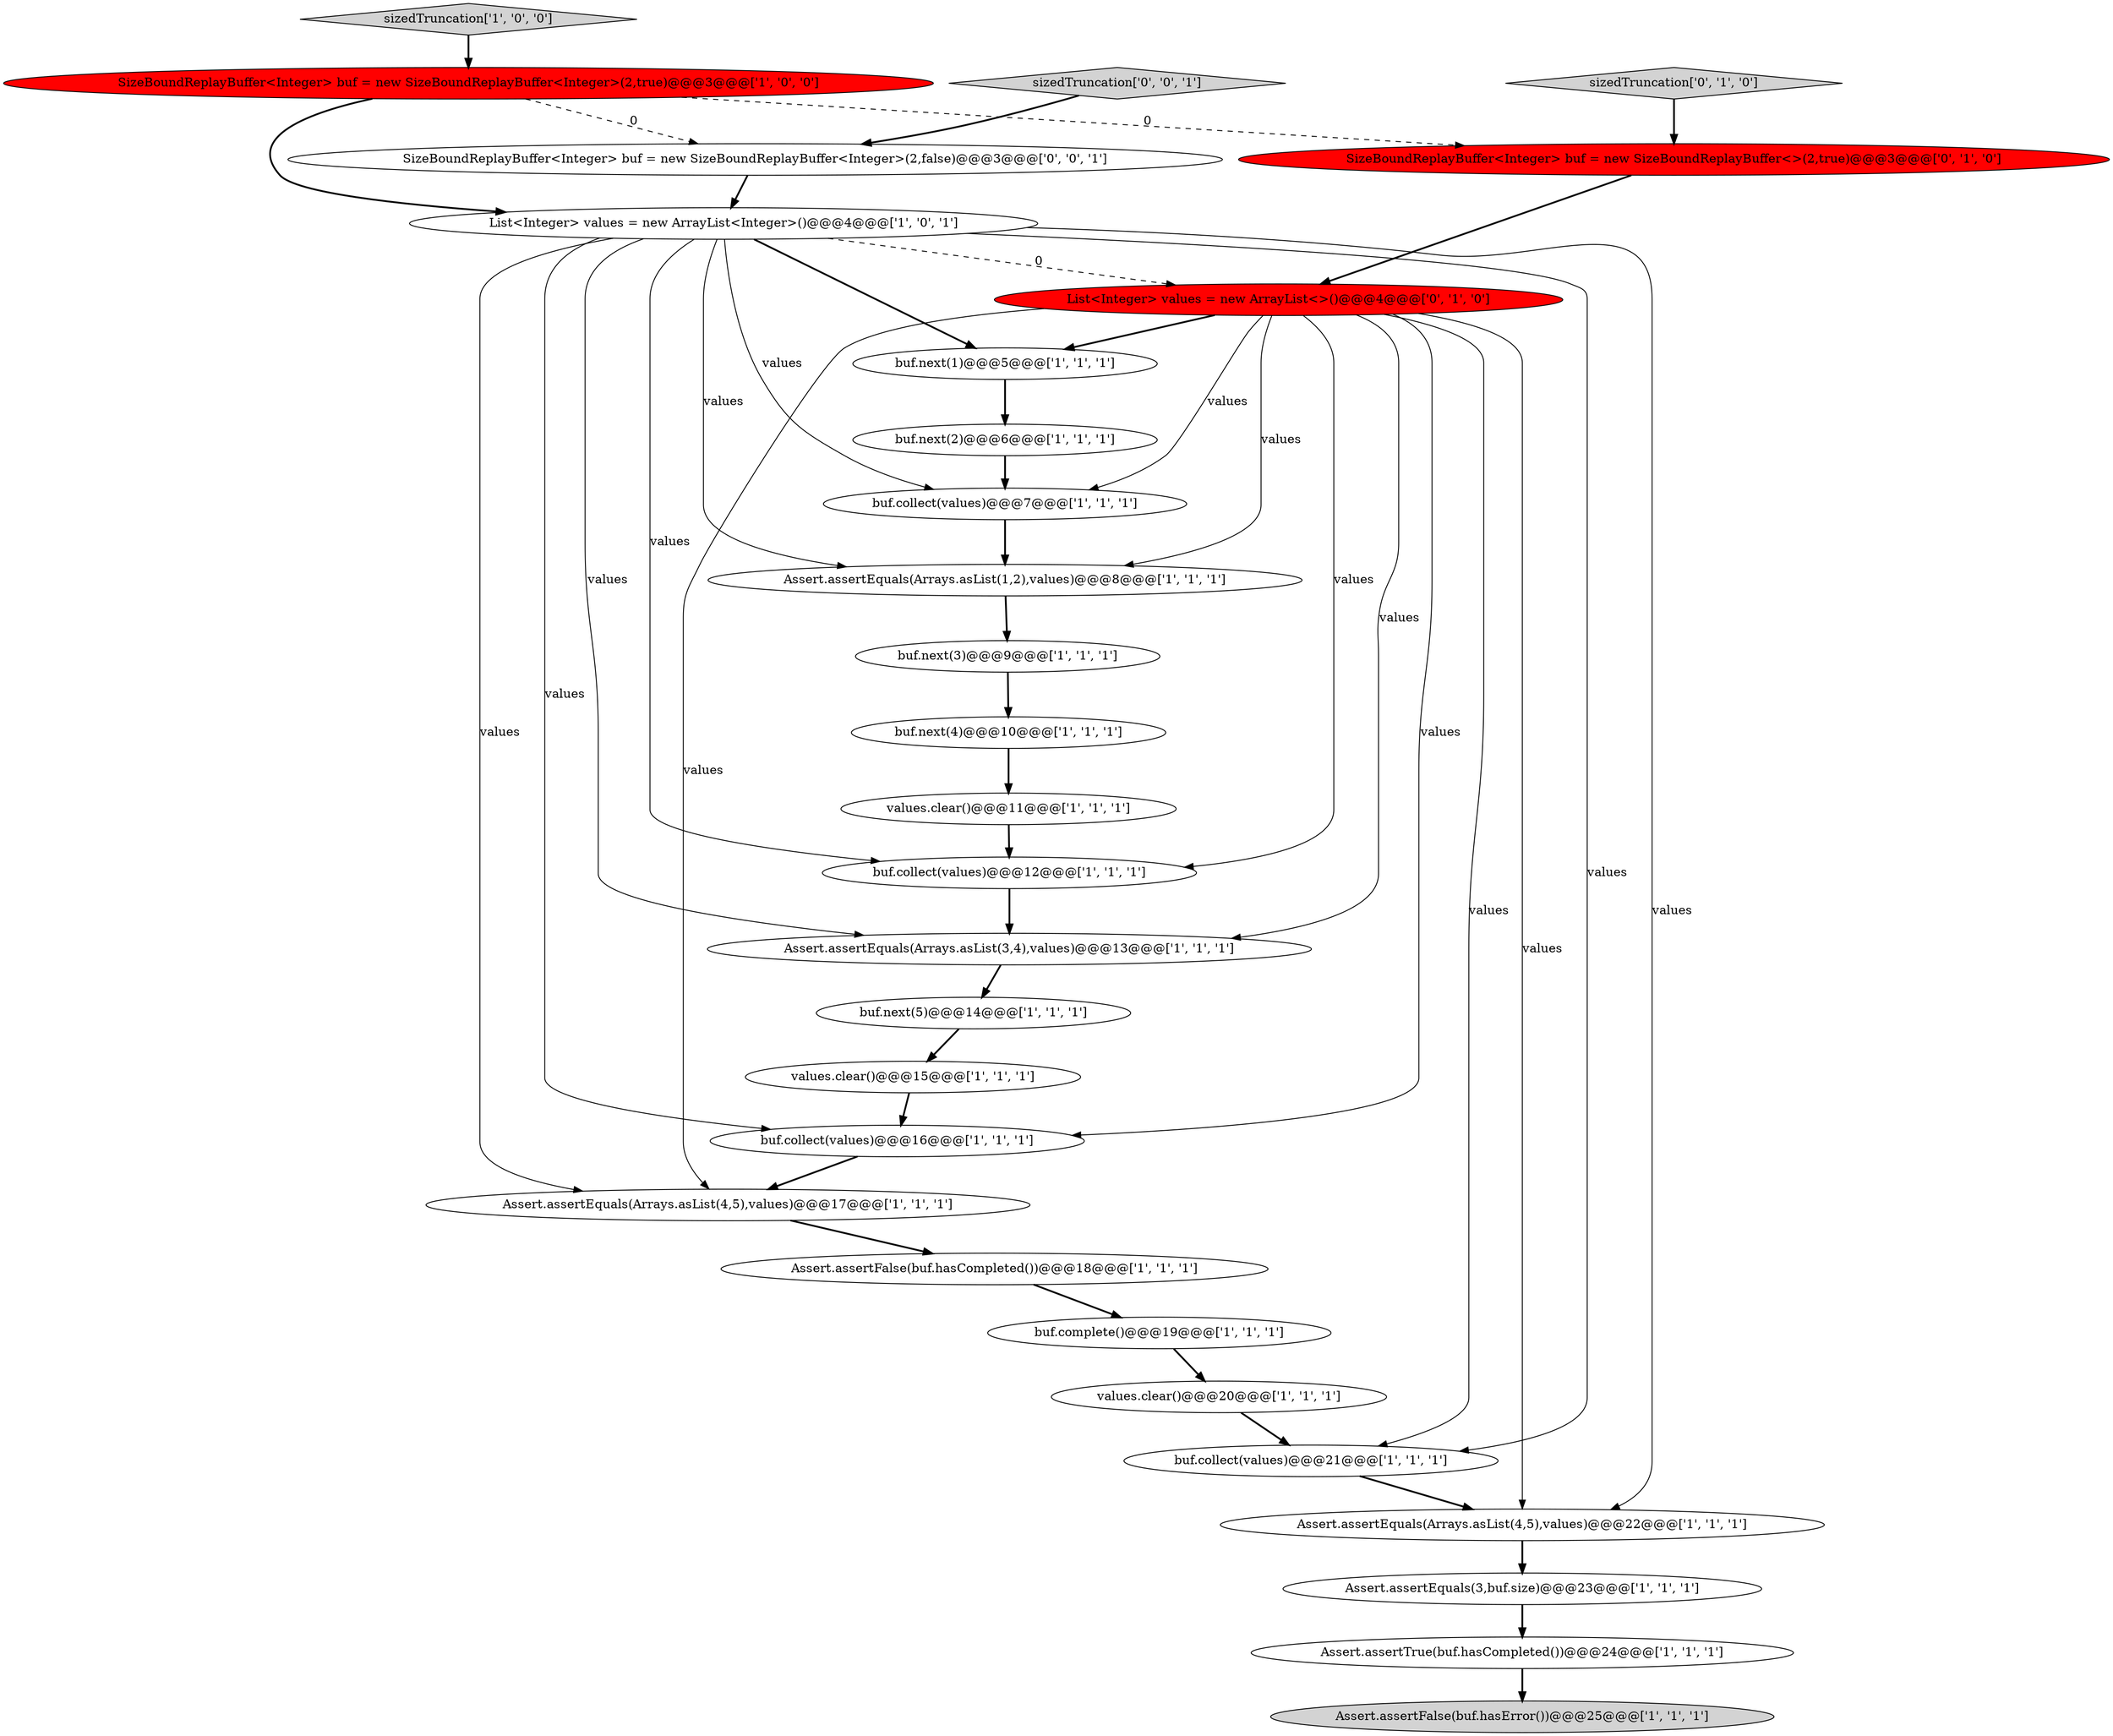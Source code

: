 digraph {
17 [style = filled, label = "Assert.assertFalse(buf.hasCompleted())@@@18@@@['1', '1', '1']", fillcolor = white, shape = ellipse image = "AAA0AAABBB1BBB"];
13 [style = filled, label = "buf.next(2)@@@6@@@['1', '1', '1']", fillcolor = white, shape = ellipse image = "AAA0AAABBB1BBB"];
5 [style = filled, label = "Assert.assertEquals(Arrays.asList(3,4),values)@@@13@@@['1', '1', '1']", fillcolor = white, shape = ellipse image = "AAA0AAABBB1BBB"];
23 [style = filled, label = "values.clear()@@@20@@@['1', '1', '1']", fillcolor = white, shape = ellipse image = "AAA0AAABBB1BBB"];
6 [style = filled, label = "Assert.assertEquals(Arrays.asList(4,5),values)@@@17@@@['1', '1', '1']", fillcolor = white, shape = ellipse image = "AAA0AAABBB1BBB"];
1 [style = filled, label = "buf.collect(values)@@@16@@@['1', '1', '1']", fillcolor = white, shape = ellipse image = "AAA0AAABBB1BBB"];
9 [style = filled, label = "buf.collect(values)@@@12@@@['1', '1', '1']", fillcolor = white, shape = ellipse image = "AAA0AAABBB1BBB"];
7 [style = filled, label = "SizeBoundReplayBuffer<Integer> buf = new SizeBoundReplayBuffer<Integer>(2,true)@@@3@@@['1', '0', '0']", fillcolor = red, shape = ellipse image = "AAA1AAABBB1BBB"];
4 [style = filled, label = "Assert.assertEquals(Arrays.asList(1,2),values)@@@8@@@['1', '1', '1']", fillcolor = white, shape = ellipse image = "AAA0AAABBB1BBB"];
26 [style = filled, label = "sizedTruncation['0', '1', '0']", fillcolor = lightgray, shape = diamond image = "AAA0AAABBB2BBB"];
0 [style = filled, label = "buf.complete()@@@19@@@['1', '1', '1']", fillcolor = white, shape = ellipse image = "AAA0AAABBB1BBB"];
19 [style = filled, label = "buf.next(1)@@@5@@@['1', '1', '1']", fillcolor = white, shape = ellipse image = "AAA0AAABBB1BBB"];
18 [style = filled, label = "buf.next(3)@@@9@@@['1', '1', '1']", fillcolor = white, shape = ellipse image = "AAA0AAABBB1BBB"];
27 [style = filled, label = "sizedTruncation['0', '0', '1']", fillcolor = lightgray, shape = diamond image = "AAA0AAABBB3BBB"];
22 [style = filled, label = "Assert.assertTrue(buf.hasCompleted())@@@24@@@['1', '1', '1']", fillcolor = white, shape = ellipse image = "AAA0AAABBB1BBB"];
21 [style = filled, label = "buf.collect(values)@@@7@@@['1', '1', '1']", fillcolor = white, shape = ellipse image = "AAA0AAABBB1BBB"];
28 [style = filled, label = "SizeBoundReplayBuffer<Integer> buf = new SizeBoundReplayBuffer<Integer>(2,false)@@@3@@@['0', '0', '1']", fillcolor = white, shape = ellipse image = "AAA0AAABBB3BBB"];
3 [style = filled, label = "sizedTruncation['1', '0', '0']", fillcolor = lightgray, shape = diamond image = "AAA0AAABBB1BBB"];
25 [style = filled, label = "SizeBoundReplayBuffer<Integer> buf = new SizeBoundReplayBuffer<>(2,true)@@@3@@@['0', '1', '0']", fillcolor = red, shape = ellipse image = "AAA1AAABBB2BBB"];
14 [style = filled, label = "buf.next(5)@@@14@@@['1', '1', '1']", fillcolor = white, shape = ellipse image = "AAA0AAABBB1BBB"];
20 [style = filled, label = "values.clear()@@@11@@@['1', '1', '1']", fillcolor = white, shape = ellipse image = "AAA0AAABBB1BBB"];
11 [style = filled, label = "buf.next(4)@@@10@@@['1', '1', '1']", fillcolor = white, shape = ellipse image = "AAA0AAABBB1BBB"];
16 [style = filled, label = "List<Integer> values = new ArrayList<Integer>()@@@4@@@['1', '0', '1']", fillcolor = white, shape = ellipse image = "AAA0AAABBB1BBB"];
12 [style = filled, label = "Assert.assertEquals(Arrays.asList(4,5),values)@@@22@@@['1', '1', '1']", fillcolor = white, shape = ellipse image = "AAA0AAABBB1BBB"];
24 [style = filled, label = "List<Integer> values = new ArrayList<>()@@@4@@@['0', '1', '0']", fillcolor = red, shape = ellipse image = "AAA1AAABBB2BBB"];
2 [style = filled, label = "Assert.assertEquals(3,buf.size)@@@23@@@['1', '1', '1']", fillcolor = white, shape = ellipse image = "AAA0AAABBB1BBB"];
8 [style = filled, label = "buf.collect(values)@@@21@@@['1', '1', '1']", fillcolor = white, shape = ellipse image = "AAA0AAABBB1BBB"];
10 [style = filled, label = "Assert.assertFalse(buf.hasError())@@@25@@@['1', '1', '1']", fillcolor = lightgray, shape = ellipse image = "AAA0AAABBB1BBB"];
15 [style = filled, label = "values.clear()@@@15@@@['1', '1', '1']", fillcolor = white, shape = ellipse image = "AAA0AAABBB1BBB"];
6->17 [style = bold, label=""];
11->20 [style = bold, label=""];
24->19 [style = bold, label=""];
24->4 [style = solid, label="values"];
20->9 [style = bold, label=""];
16->8 [style = solid, label="values"];
16->24 [style = dashed, label="0"];
27->28 [style = bold, label=""];
26->25 [style = bold, label=""];
18->11 [style = bold, label=""];
16->5 [style = solid, label="values"];
4->18 [style = bold, label=""];
24->6 [style = solid, label="values"];
5->14 [style = bold, label=""];
23->8 [style = bold, label=""];
16->19 [style = bold, label=""];
24->12 [style = solid, label="values"];
28->16 [style = bold, label=""];
25->24 [style = bold, label=""];
16->9 [style = solid, label="values"];
12->2 [style = bold, label=""];
24->5 [style = solid, label="values"];
16->4 [style = solid, label="values"];
1->6 [style = bold, label=""];
17->0 [style = bold, label=""];
0->23 [style = bold, label=""];
19->13 [style = bold, label=""];
3->7 [style = bold, label=""];
7->28 [style = dashed, label="0"];
24->1 [style = solid, label="values"];
16->21 [style = solid, label="values"];
7->16 [style = bold, label=""];
22->10 [style = bold, label=""];
16->6 [style = solid, label="values"];
16->12 [style = solid, label="values"];
9->5 [style = bold, label=""];
24->21 [style = solid, label="values"];
16->1 [style = solid, label="values"];
7->25 [style = dashed, label="0"];
14->15 [style = bold, label=""];
2->22 [style = bold, label=""];
24->8 [style = solid, label="values"];
13->21 [style = bold, label=""];
24->9 [style = solid, label="values"];
8->12 [style = bold, label=""];
21->4 [style = bold, label=""];
15->1 [style = bold, label=""];
}
